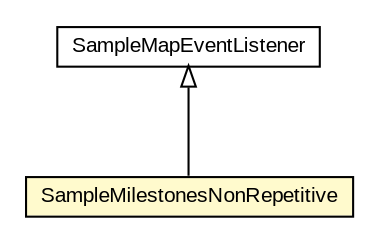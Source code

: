 #!/usr/local/bin/dot
#
# Class diagram 
# Generated by UMLGraph version R5_6-24-gf6e263 (http://www.umlgraph.org/)
#

digraph G {
	edge [fontname="arial",fontsize=10,labelfontname="arial",labelfontsize=10];
	node [fontname="arial",fontsize=10,shape=plaintext];
	nodesep=0.25;
	ranksep=0.5;
	// org.osmdroid.samplefragments.data.SampleMilestonesNonRepetitive
	c275809 [label=<<table title="org.osmdroid.samplefragments.data.SampleMilestonesNonRepetitive" border="0" cellborder="1" cellspacing="0" cellpadding="2" port="p" bgcolor="lemonChiffon" href="./SampleMilestonesNonRepetitive.html">
		<tr><td><table border="0" cellspacing="0" cellpadding="1">
<tr><td align="center" balign="center"> SampleMilestonesNonRepetitive </td></tr>
		</table></td></tr>
		</table>>, URL="./SampleMilestonesNonRepetitive.html", fontname="arial", fontcolor="black", fontsize=10.0];
	// org.osmdroid.samplefragments.events.SampleMapEventListener
	c275846 [label=<<table title="org.osmdroid.samplefragments.events.SampleMapEventListener" border="0" cellborder="1" cellspacing="0" cellpadding="2" port="p" href="../events/SampleMapEventListener.html">
		<tr><td><table border="0" cellspacing="0" cellpadding="1">
<tr><td align="center" balign="center"> SampleMapEventListener </td></tr>
		</table></td></tr>
		</table>>, URL="../events/SampleMapEventListener.html", fontname="arial", fontcolor="black", fontsize=10.0];
	//org.osmdroid.samplefragments.data.SampleMilestonesNonRepetitive extends org.osmdroid.samplefragments.events.SampleMapEventListener
	c275846:p -> c275809:p [dir=back,arrowtail=empty];
}

